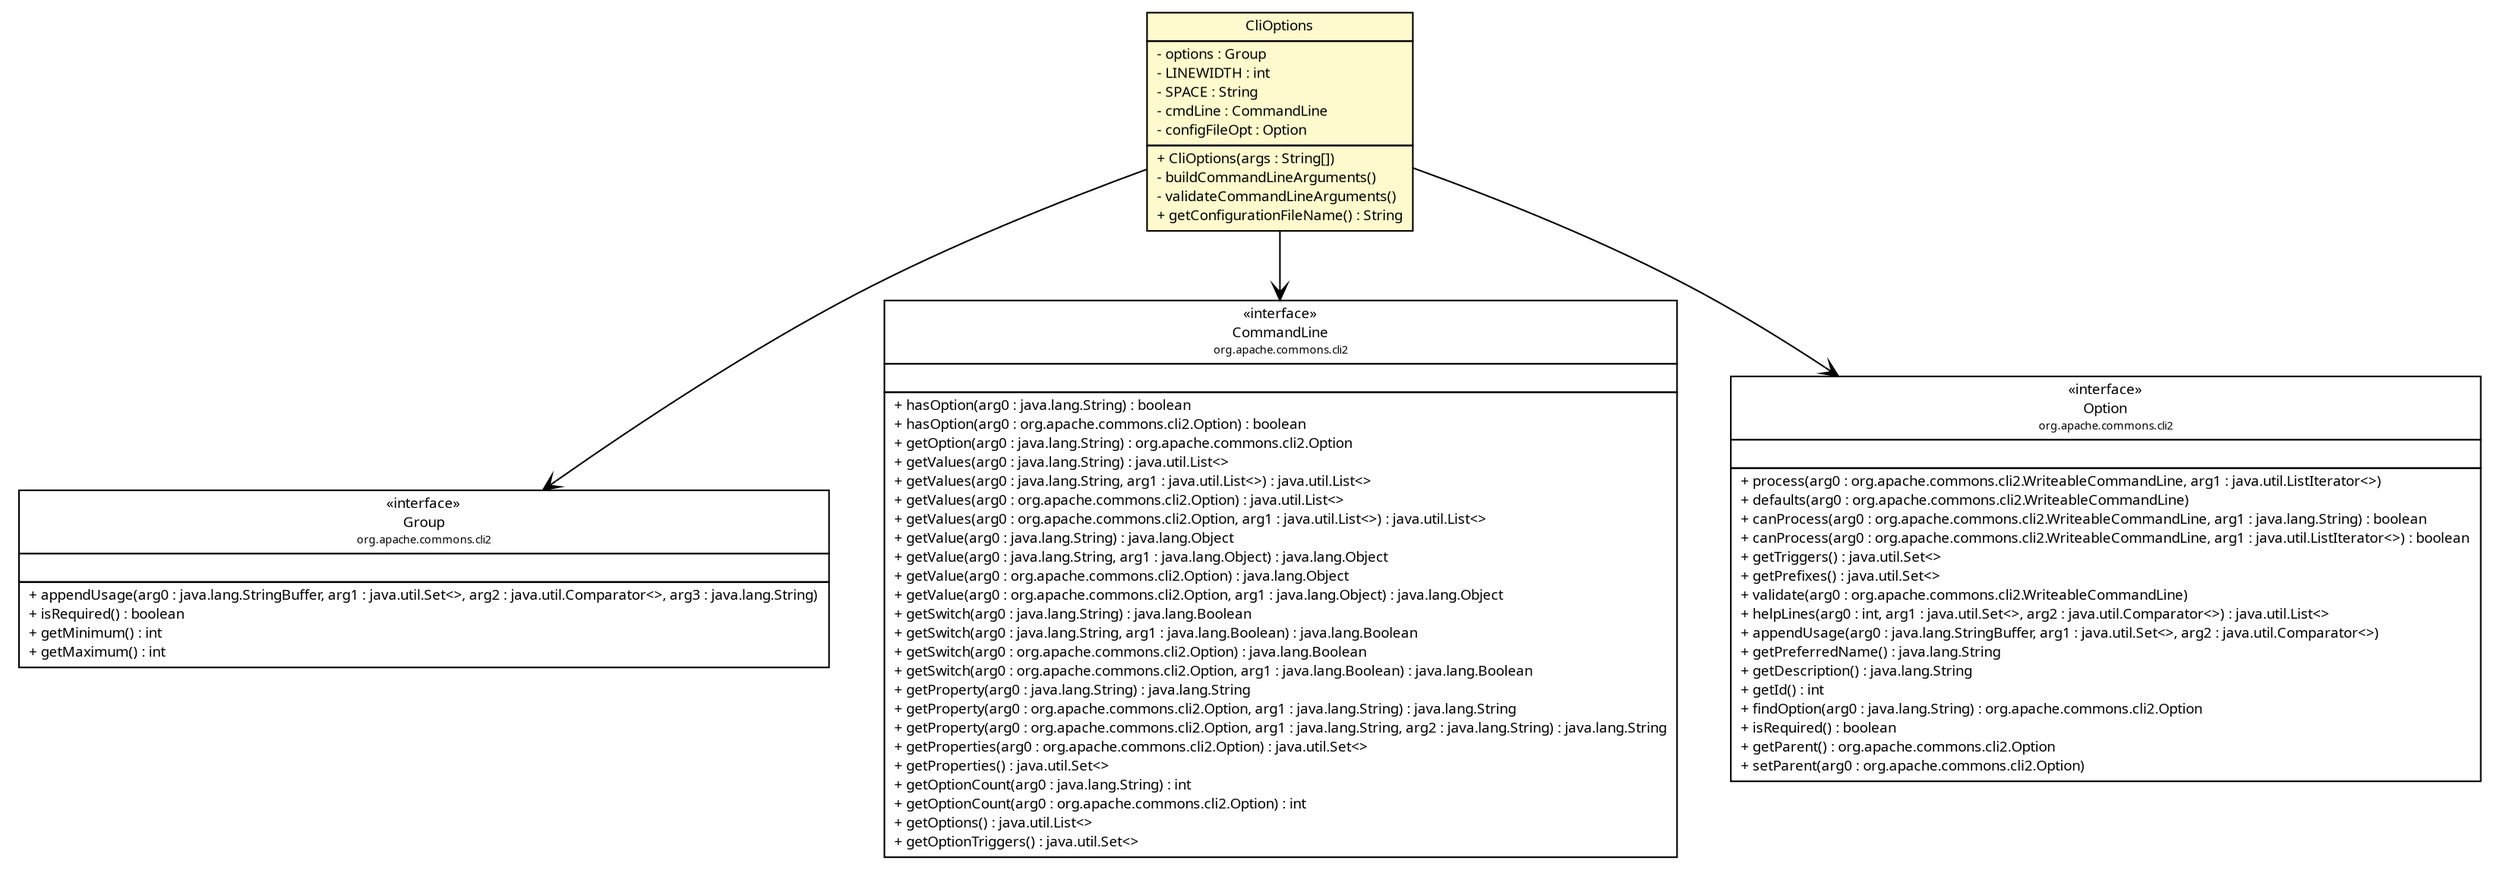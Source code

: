 #!/usr/local/bin/dot
#
# Class diagram 
# Generated by UMLGraph version R5_6 (http://www.umlgraph.org/)
#

digraph G {
	edge [fontname="Trebuchet MS",fontsize=10,labelfontname="Trebuchet MS",labelfontsize=10];
	node [fontname="Trebuchet MS",fontsize=10,shape=plaintext];
	nodesep=0.25;
	ranksep=0.5;
	// broadwick.CliOptions
	c6249 [label=<<table title="broadwick.CliOptions" border="0" cellborder="1" cellspacing="0" cellpadding="2" port="p" bgcolor="lemonChiffon" href="./CliOptions.html">
		<tr><td><table border="0" cellspacing="0" cellpadding="1">
<tr><td align="center" balign="center"><font face="Trebuchet MS"> CliOptions </font></td></tr>
		</table></td></tr>
		<tr><td><table border="0" cellspacing="0" cellpadding="1">
<tr><td align="left" balign="left"> - options : Group </td></tr>
<tr><td align="left" balign="left"> - LINEWIDTH : int </td></tr>
<tr><td align="left" balign="left"> - SPACE : String </td></tr>
<tr><td align="left" balign="left"> - cmdLine : CommandLine </td></tr>
<tr><td align="left" balign="left"> - configFileOpt : Option </td></tr>
		</table></td></tr>
		<tr><td><table border="0" cellspacing="0" cellpadding="1">
<tr><td align="left" balign="left"> + CliOptions(args : String[]) </td></tr>
<tr><td align="left" balign="left"> - buildCommandLineArguments() </td></tr>
<tr><td align="left" balign="left"> - validateCommandLineArguments() </td></tr>
<tr><td align="left" balign="left"> + getConfigurationFileName() : String </td></tr>
		</table></td></tr>
		</table>>, URL="./CliOptions.html", fontname="Trebuchet MS", fontcolor="black", fontsize=9.0];
	// broadwick.CliOptions NAVASSOC org.apache.commons.cli2.Group
	c6249:p -> c6370:p [taillabel="", label="", headlabel="", fontname="Trebuchet MS", fontcolor="black", fontsize=10.0, color="black", arrowhead=open];
	// broadwick.CliOptions NAVASSOC org.apache.commons.cli2.CommandLine
	c6249:p -> c6371:p [taillabel="", label="", headlabel="", fontname="Trebuchet MS", fontcolor="black", fontsize=10.0, color="black", arrowhead=open];
	// broadwick.CliOptions NAVASSOC org.apache.commons.cli2.Option
	c6249:p -> c6373:p [taillabel="", label="", headlabel="", fontname="Trebuchet MS", fontcolor="black", fontsize=10.0, color="black", arrowhead=open];
	// org.apache.commons.cli2.Group
	c6370 [label=<<table title="org.apache.commons.cli2.Group" border="0" cellborder="1" cellspacing="0" cellpadding="2" port="p" href="http://java.sun.com/j2se/1.4.2/docs/api/org/apache/commons/cli2/Group.html">
		<tr><td><table border="0" cellspacing="0" cellpadding="1">
<tr><td align="center" balign="center"> &#171;interface&#187; </td></tr>
<tr><td align="center" balign="center"><font face="Trebuchet MS"> Group </font></td></tr>
<tr><td align="center" balign="center"><font face="Trebuchet MS" point-size="7.0"> org.apache.commons.cli2 </font></td></tr>
		</table></td></tr>
		<tr><td><table border="0" cellspacing="0" cellpadding="1">
<tr><td align="left" balign="left">  </td></tr>
		</table></td></tr>
		<tr><td><table border="0" cellspacing="0" cellpadding="1">
<tr><td align="left" balign="left"> + appendUsage(arg0 : java.lang.StringBuffer, arg1 : java.util.Set&lt;&gt;, arg2 : java.util.Comparator&lt;&gt;, arg3 : java.lang.String) </td></tr>
<tr><td align="left" balign="left"> + isRequired() : boolean </td></tr>
<tr><td align="left" balign="left"> + getMinimum() : int </td></tr>
<tr><td align="left" balign="left"> + getMaximum() : int </td></tr>
		</table></td></tr>
		</table>>, URL="http://java.sun.com/j2se/1.4.2/docs/api/org/apache/commons/cli2/Group.html", fontname="Trebuchet MS", fontcolor="black", fontsize=9.0];
	// org.apache.commons.cli2.Option
	c6373 [label=<<table title="org.apache.commons.cli2.Option" border="0" cellborder="1" cellspacing="0" cellpadding="2" port="p" href="http://java.sun.com/j2se/1.4.2/docs/api/org/apache/commons/cli2/Option.html">
		<tr><td><table border="0" cellspacing="0" cellpadding="1">
<tr><td align="center" balign="center"> &#171;interface&#187; </td></tr>
<tr><td align="center" balign="center"><font face="Trebuchet MS"> Option </font></td></tr>
<tr><td align="center" balign="center"><font face="Trebuchet MS" point-size="7.0"> org.apache.commons.cli2 </font></td></tr>
		</table></td></tr>
		<tr><td><table border="0" cellspacing="0" cellpadding="1">
<tr><td align="left" balign="left">  </td></tr>
		</table></td></tr>
		<tr><td><table border="0" cellspacing="0" cellpadding="1">
<tr><td align="left" balign="left"> + process(arg0 : org.apache.commons.cli2.WriteableCommandLine, arg1 : java.util.ListIterator&lt;&gt;) </td></tr>
<tr><td align="left" balign="left"> + defaults(arg0 : org.apache.commons.cli2.WriteableCommandLine) </td></tr>
<tr><td align="left" balign="left"> + canProcess(arg0 : org.apache.commons.cli2.WriteableCommandLine, arg1 : java.lang.String) : boolean </td></tr>
<tr><td align="left" balign="left"> + canProcess(arg0 : org.apache.commons.cli2.WriteableCommandLine, arg1 : java.util.ListIterator&lt;&gt;) : boolean </td></tr>
<tr><td align="left" balign="left"> + getTriggers() : java.util.Set&lt;&gt; </td></tr>
<tr><td align="left" balign="left"> + getPrefixes() : java.util.Set&lt;&gt; </td></tr>
<tr><td align="left" balign="left"> + validate(arg0 : org.apache.commons.cli2.WriteableCommandLine) </td></tr>
<tr><td align="left" balign="left"> + helpLines(arg0 : int, arg1 : java.util.Set&lt;&gt;, arg2 : java.util.Comparator&lt;&gt;) : java.util.List&lt;&gt; </td></tr>
<tr><td align="left" balign="left"> + appendUsage(arg0 : java.lang.StringBuffer, arg1 : java.util.Set&lt;&gt;, arg2 : java.util.Comparator&lt;&gt;) </td></tr>
<tr><td align="left" balign="left"> + getPreferredName() : java.lang.String </td></tr>
<tr><td align="left" balign="left"> + getDescription() : java.lang.String </td></tr>
<tr><td align="left" balign="left"> + getId() : int </td></tr>
<tr><td align="left" balign="left"> + findOption(arg0 : java.lang.String) : org.apache.commons.cli2.Option </td></tr>
<tr><td align="left" balign="left"> + isRequired() : boolean </td></tr>
<tr><td align="left" balign="left"> + getParent() : org.apache.commons.cli2.Option </td></tr>
<tr><td align="left" balign="left"> + setParent(arg0 : org.apache.commons.cli2.Option) </td></tr>
		</table></td></tr>
		</table>>, URL="http://java.sun.com/j2se/1.4.2/docs/api/org/apache/commons/cli2/Option.html", fontname="Trebuchet MS", fontcolor="black", fontsize=9.0];
	// org.apache.commons.cli2.CommandLine
	c6371 [label=<<table title="org.apache.commons.cli2.CommandLine" border="0" cellborder="1" cellspacing="0" cellpadding="2" port="p" href="http://java.sun.com/j2se/1.4.2/docs/api/org/apache/commons/cli2/CommandLine.html">
		<tr><td><table border="0" cellspacing="0" cellpadding="1">
<tr><td align="center" balign="center"> &#171;interface&#187; </td></tr>
<tr><td align="center" balign="center"><font face="Trebuchet MS"> CommandLine </font></td></tr>
<tr><td align="center" balign="center"><font face="Trebuchet MS" point-size="7.0"> org.apache.commons.cli2 </font></td></tr>
		</table></td></tr>
		<tr><td><table border="0" cellspacing="0" cellpadding="1">
<tr><td align="left" balign="left">  </td></tr>
		</table></td></tr>
		<tr><td><table border="0" cellspacing="0" cellpadding="1">
<tr><td align="left" balign="left"> + hasOption(arg0 : java.lang.String) : boolean </td></tr>
<tr><td align="left" balign="left"> + hasOption(arg0 : org.apache.commons.cli2.Option) : boolean </td></tr>
<tr><td align="left" balign="left"> + getOption(arg0 : java.lang.String) : org.apache.commons.cli2.Option </td></tr>
<tr><td align="left" balign="left"> + getValues(arg0 : java.lang.String) : java.util.List&lt;&gt; </td></tr>
<tr><td align="left" balign="left"> + getValues(arg0 : java.lang.String, arg1 : java.util.List&lt;&gt;) : java.util.List&lt;&gt; </td></tr>
<tr><td align="left" balign="left"> + getValues(arg0 : org.apache.commons.cli2.Option) : java.util.List&lt;&gt; </td></tr>
<tr><td align="left" balign="left"> + getValues(arg0 : org.apache.commons.cli2.Option, arg1 : java.util.List&lt;&gt;) : java.util.List&lt;&gt; </td></tr>
<tr><td align="left" balign="left"> + getValue(arg0 : java.lang.String) : java.lang.Object </td></tr>
<tr><td align="left" balign="left"> + getValue(arg0 : java.lang.String, arg1 : java.lang.Object) : java.lang.Object </td></tr>
<tr><td align="left" balign="left"> + getValue(arg0 : org.apache.commons.cli2.Option) : java.lang.Object </td></tr>
<tr><td align="left" balign="left"> + getValue(arg0 : org.apache.commons.cli2.Option, arg1 : java.lang.Object) : java.lang.Object </td></tr>
<tr><td align="left" balign="left"> + getSwitch(arg0 : java.lang.String) : java.lang.Boolean </td></tr>
<tr><td align="left" balign="left"> + getSwitch(arg0 : java.lang.String, arg1 : java.lang.Boolean) : java.lang.Boolean </td></tr>
<tr><td align="left" balign="left"> + getSwitch(arg0 : org.apache.commons.cli2.Option) : java.lang.Boolean </td></tr>
<tr><td align="left" balign="left"> + getSwitch(arg0 : org.apache.commons.cli2.Option, arg1 : java.lang.Boolean) : java.lang.Boolean </td></tr>
<tr><td align="left" balign="left"> + getProperty(arg0 : java.lang.String) : java.lang.String </td></tr>
<tr><td align="left" balign="left"> + getProperty(arg0 : org.apache.commons.cli2.Option, arg1 : java.lang.String) : java.lang.String </td></tr>
<tr><td align="left" balign="left"> + getProperty(arg0 : org.apache.commons.cli2.Option, arg1 : java.lang.String, arg2 : java.lang.String) : java.lang.String </td></tr>
<tr><td align="left" balign="left"> + getProperties(arg0 : org.apache.commons.cli2.Option) : java.util.Set&lt;&gt; </td></tr>
<tr><td align="left" balign="left"> + getProperties() : java.util.Set&lt;&gt; </td></tr>
<tr><td align="left" balign="left"> + getOptionCount(arg0 : java.lang.String) : int </td></tr>
<tr><td align="left" balign="left"> + getOptionCount(arg0 : org.apache.commons.cli2.Option) : int </td></tr>
<tr><td align="left" balign="left"> + getOptions() : java.util.List&lt;&gt; </td></tr>
<tr><td align="left" balign="left"> + getOptionTriggers() : java.util.Set&lt;&gt; </td></tr>
		</table></td></tr>
		</table>>, URL="http://java.sun.com/j2se/1.4.2/docs/api/org/apache/commons/cli2/CommandLine.html", fontname="Trebuchet MS", fontcolor="black", fontsize=9.0];
}

